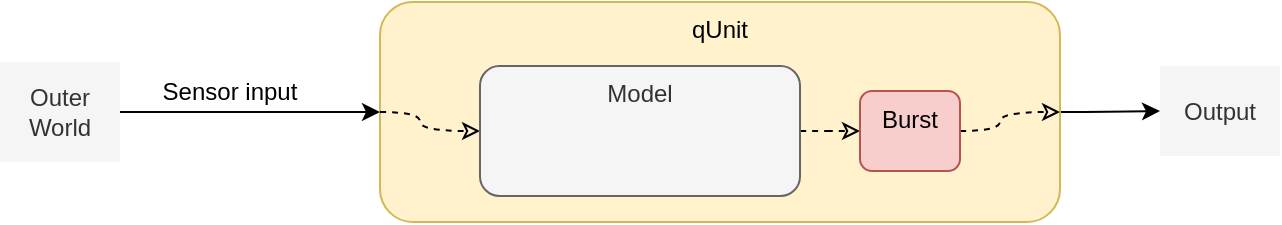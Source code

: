<mxfile version="14.9.3" type="device"><diagram id="WoxaErtGqQhxfSxMnwov" name="Page-1"><mxGraphModel dx="966" dy="497" grid="1" gridSize="10" guides="1" tooltips="1" connect="1" arrows="1" fold="1" page="1" pageScale="1" pageWidth="827" pageHeight="1169" math="0" shadow="0"><root><mxCell id="0"/><mxCell id="1" parent="0"/><mxCell id="v-Ji91uNHr0a-yivJ-8S-13" value="" style="edgeStyle=orthogonalEdgeStyle;curved=1;orthogonalLoop=1;jettySize=auto;html=1;endArrow=classic;endFill=1;fontFamily=Helvetica;" parent="1" source="v-Ji91uNHr0a-yivJ-8S-2" target="v-Ji91uNHr0a-yivJ-8S-12" edge="1"><mxGeometry relative="1" as="geometry"/></mxCell><mxCell id="v-Ji91uNHr0a-yivJ-8S-2" value="qUnit" style="rounded=1;whiteSpace=wrap;html=1;verticalAlign=top;fillColor=#fff2cc;strokeColor=#d6b656;fontFamily=Helvetica;" parent="1" vertex="1"><mxGeometry x="220" y="105" width="340" height="110" as="geometry"/></mxCell><mxCell id="v-Ji91uNHr0a-yivJ-8S-5" style="edgeStyle=orthogonalEdgeStyle;rounded=0;orthogonalLoop=1;jettySize=auto;html=1;exitX=1;exitY=0.5;exitDx=0;exitDy=0;entryX=0;entryY=0.5;entryDx=0;entryDy=0;fontFamily=Helvetica;" parent="1" source="v-Ji91uNHr0a-yivJ-8S-1" target="v-Ji91uNHr0a-yivJ-8S-2" edge="1"><mxGeometry relative="1" as="geometry"/></mxCell><mxCell id="v-Ji91uNHr0a-yivJ-8S-1" value="Outer World" style="text;html=1;fillColor=#f5f5f5;align=center;verticalAlign=middle;whiteSpace=wrap;rounded=0;fontFamily=Helvetica;fontColor=#333333;" parent="1" vertex="1"><mxGeometry x="30" y="135" width="60" height="50" as="geometry"/></mxCell><mxCell id="v-Ji91uNHr0a-yivJ-8S-7" style="edgeStyle=orthogonalEdgeStyle;orthogonalLoop=1;jettySize=auto;html=1;exitX=0;exitY=0.5;exitDx=0;exitDy=0;entryX=0;entryY=0.5;entryDx=0;entryDy=0;curved=1;dashed=1;endArrow=classic;endFill=0;fontFamily=Helvetica;" parent="1" source="v-Ji91uNHr0a-yivJ-8S-2" target="v-Ji91uNHr0a-yivJ-8S-3" edge="1"><mxGeometry relative="1" as="geometry"><Array as="points"><mxPoint x="240" y="160"/><mxPoint x="240" y="170"/></Array></mxGeometry></mxCell><mxCell id="v-Ji91uNHr0a-yivJ-8S-8" style="edgeStyle=orthogonalEdgeStyle;curved=1;orthogonalLoop=1;jettySize=auto;html=1;exitX=1;exitY=0.5;exitDx=0;exitDy=0;dashed=1;endArrow=classic;endFill=0;fontFamily=Helvetica;" parent="1" source="v-Ji91uNHr0a-yivJ-8S-3" target="v-Ji91uNHr0a-yivJ-8S-4" edge="1"><mxGeometry relative="1" as="geometry"/></mxCell><mxCell id="v-Ji91uNHr0a-yivJ-8S-3" value="Model" style="rounded=1;whiteSpace=wrap;html=1;verticalAlign=top;fillColor=#f5f5f5;strokeColor=#666666;fontColor=#333333;fontFamily=Helvetica;" parent="1" vertex="1"><mxGeometry x="270" y="137" width="160" height="65" as="geometry"/></mxCell><mxCell id="v-Ji91uNHr0a-yivJ-8S-9" style="edgeStyle=orthogonalEdgeStyle;curved=1;orthogonalLoop=1;jettySize=auto;html=1;exitX=1;exitY=0.5;exitDx=0;exitDy=0;entryX=1;entryY=0.5;entryDx=0;entryDy=0;dashed=1;endArrow=classic;endFill=0;fontFamily=Helvetica;" parent="1" source="v-Ji91uNHr0a-yivJ-8S-4" target="v-Ji91uNHr0a-yivJ-8S-2" edge="1"><mxGeometry relative="1" as="geometry"><Array as="points"><mxPoint x="530" y="160"/></Array></mxGeometry></mxCell><mxCell id="v-Ji91uNHr0a-yivJ-8S-4" value="Burst" style="rounded=1;whiteSpace=wrap;html=1;verticalAlign=top;fillColor=#f8cecc;strokeColor=#b85450;fontFamily=Helvetica;" parent="1" vertex="1"><mxGeometry x="460" y="149.5" width="50" height="40" as="geometry"/></mxCell><mxCell id="v-Ji91uNHr0a-yivJ-8S-11" value="Sensor input" style="text;html=1;strokeColor=none;fillColor=none;align=center;verticalAlign=middle;whiteSpace=wrap;rounded=0;fontFamily=Helvetica;" parent="1" vertex="1"><mxGeometry x="90" y="140" width="110" height="20" as="geometry"/></mxCell><mxCell id="v-Ji91uNHr0a-yivJ-8S-12" value="Output" style="text;html=1;fillColor=#f5f5f5;align=center;verticalAlign=middle;whiteSpace=wrap;rounded=0;fontFamily=Helvetica;fontColor=#333333;" parent="1" vertex="1"><mxGeometry x="610" y="137" width="60" height="45" as="geometry"/></mxCell></root></mxGraphModel></diagram></mxfile>